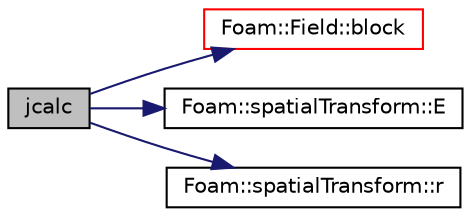 digraph "jcalc"
{
  bgcolor="transparent";
  edge [fontname="Helvetica",fontsize="10",labelfontname="Helvetica",labelfontsize="10"];
  node [fontname="Helvetica",fontsize="10",shape=record];
  rankdir="LR";
  Node1 [label="jcalc",height=0.2,width=0.4,color="black", fillcolor="grey75", style="filled", fontcolor="black"];
  Node1 -> Node2 [color="midnightblue",fontsize="10",style="solid",fontname="Helvetica"];
  Node2 [label="Foam::Field::block",height=0.2,width=0.4,color="red",URL="$a00766.html#a43c203ccc563d641524965da87caf4f9"];
  Node1 -> Node3 [color="midnightblue",fontsize="10",style="solid",fontname="Helvetica"];
  Node3 [label="Foam::spatialTransform::E",height=0.2,width=0.4,color="black",URL="$a02452.html#ae2c8e18dacc43b7a56fe43a80c52f7cf",tooltip="Return the rotation tensor. "];
  Node1 -> Node4 [color="midnightblue",fontsize="10",style="solid",fontname="Helvetica"];
  Node4 [label="Foam::spatialTransform::r",height=0.2,width=0.4,color="black",URL="$a02452.html#ac6ae50dab55d9002bf2115bff54020ef",tooltip="Return the translation vector. "];
}
